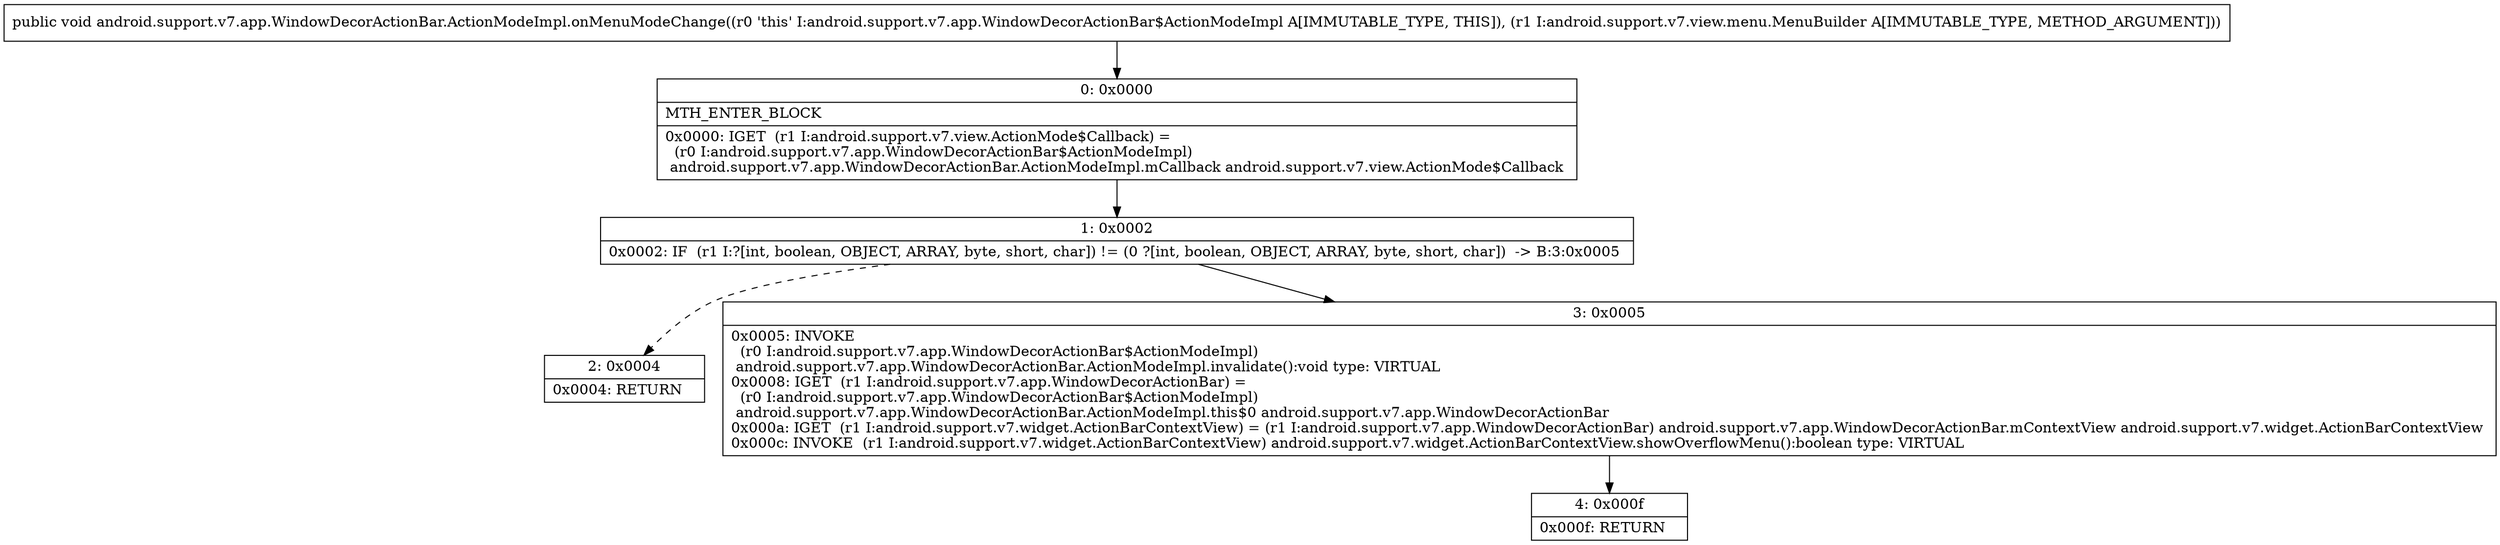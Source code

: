 digraph "CFG forandroid.support.v7.app.WindowDecorActionBar.ActionModeImpl.onMenuModeChange(Landroid\/support\/v7\/view\/menu\/MenuBuilder;)V" {
Node_0 [shape=record,label="{0\:\ 0x0000|MTH_ENTER_BLOCK\l|0x0000: IGET  (r1 I:android.support.v7.view.ActionMode$Callback) = \l  (r0 I:android.support.v7.app.WindowDecorActionBar$ActionModeImpl)\l android.support.v7.app.WindowDecorActionBar.ActionModeImpl.mCallback android.support.v7.view.ActionMode$Callback \l}"];
Node_1 [shape=record,label="{1\:\ 0x0002|0x0002: IF  (r1 I:?[int, boolean, OBJECT, ARRAY, byte, short, char]) != (0 ?[int, boolean, OBJECT, ARRAY, byte, short, char])  \-\> B:3:0x0005 \l}"];
Node_2 [shape=record,label="{2\:\ 0x0004|0x0004: RETURN   \l}"];
Node_3 [shape=record,label="{3\:\ 0x0005|0x0005: INVOKE  \l  (r0 I:android.support.v7.app.WindowDecorActionBar$ActionModeImpl)\l android.support.v7.app.WindowDecorActionBar.ActionModeImpl.invalidate():void type: VIRTUAL \l0x0008: IGET  (r1 I:android.support.v7.app.WindowDecorActionBar) = \l  (r0 I:android.support.v7.app.WindowDecorActionBar$ActionModeImpl)\l android.support.v7.app.WindowDecorActionBar.ActionModeImpl.this$0 android.support.v7.app.WindowDecorActionBar \l0x000a: IGET  (r1 I:android.support.v7.widget.ActionBarContextView) = (r1 I:android.support.v7.app.WindowDecorActionBar) android.support.v7.app.WindowDecorActionBar.mContextView android.support.v7.widget.ActionBarContextView \l0x000c: INVOKE  (r1 I:android.support.v7.widget.ActionBarContextView) android.support.v7.widget.ActionBarContextView.showOverflowMenu():boolean type: VIRTUAL \l}"];
Node_4 [shape=record,label="{4\:\ 0x000f|0x000f: RETURN   \l}"];
MethodNode[shape=record,label="{public void android.support.v7.app.WindowDecorActionBar.ActionModeImpl.onMenuModeChange((r0 'this' I:android.support.v7.app.WindowDecorActionBar$ActionModeImpl A[IMMUTABLE_TYPE, THIS]), (r1 I:android.support.v7.view.menu.MenuBuilder A[IMMUTABLE_TYPE, METHOD_ARGUMENT])) }"];
MethodNode -> Node_0;
Node_0 -> Node_1;
Node_1 -> Node_2[style=dashed];
Node_1 -> Node_3;
Node_3 -> Node_4;
}

